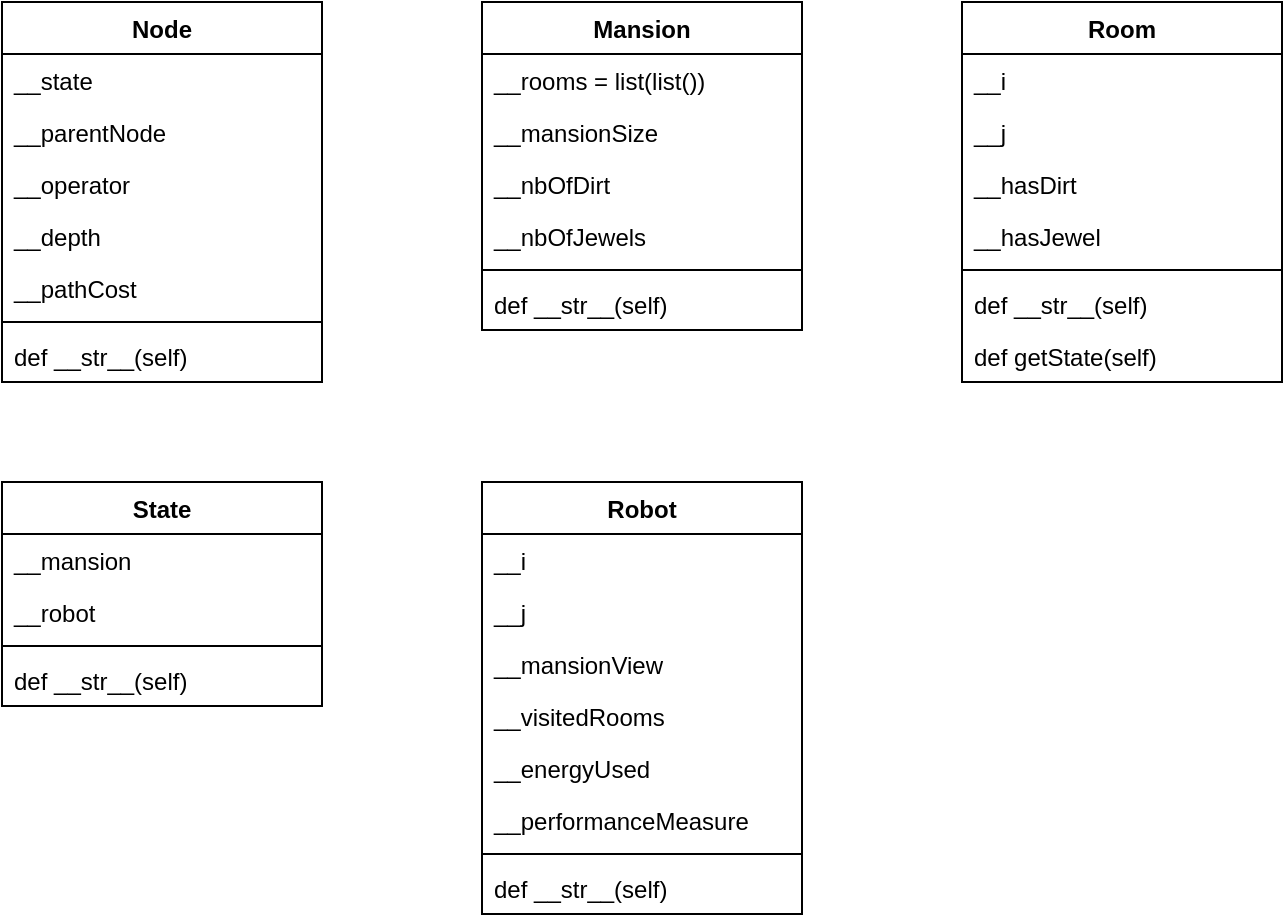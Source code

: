<mxfile version="15.3.2" type="device"><diagram id="XYvOVXPTnPYE6GKOh84l" name="Page-1"><mxGraphModel dx="832" dy="727" grid="1" gridSize="10" guides="1" tooltips="1" connect="1" arrows="1" fold="1" page="1" pageScale="1" pageWidth="827" pageHeight="1169" math="0" shadow="0"><root><mxCell id="0"/><mxCell id="1" parent="0"/><mxCell id="1OXDS-PdZIP2j54BKAGy-3" value="Node" style="swimlane;fontStyle=1;align=center;verticalAlign=top;childLayout=stackLayout;horizontal=1;startSize=26;horizontalStack=0;resizeParent=1;resizeParentMax=0;resizeLast=0;collapsible=1;marginBottom=0;" parent="1" vertex="1"><mxGeometry x="80" y="40" width="160" height="190" as="geometry"/></mxCell><mxCell id="1OXDS-PdZIP2j54BKAGy-4" value="__state" style="text;strokeColor=none;fillColor=none;align=left;verticalAlign=top;spacingLeft=4;spacingRight=4;overflow=hidden;rotatable=0;points=[[0,0.5],[1,0.5]];portConstraint=eastwest;" parent="1OXDS-PdZIP2j54BKAGy-3" vertex="1"><mxGeometry y="26" width="160" height="26" as="geometry"/></mxCell><mxCell id="1OXDS-PdZIP2j54BKAGy-7" value="__parentNode" style="text;strokeColor=none;fillColor=none;align=left;verticalAlign=top;spacingLeft=4;spacingRight=4;overflow=hidden;rotatable=0;points=[[0,0.5],[1,0.5]];portConstraint=eastwest;" parent="1OXDS-PdZIP2j54BKAGy-3" vertex="1"><mxGeometry y="52" width="160" height="26" as="geometry"/></mxCell><mxCell id="1OXDS-PdZIP2j54BKAGy-9" value="__operator" style="text;strokeColor=none;fillColor=none;align=left;verticalAlign=top;spacingLeft=4;spacingRight=4;overflow=hidden;rotatable=0;points=[[0,0.5],[1,0.5]];portConstraint=eastwest;" parent="1OXDS-PdZIP2j54BKAGy-3" vertex="1"><mxGeometry y="78" width="160" height="26" as="geometry"/></mxCell><mxCell id="1OXDS-PdZIP2j54BKAGy-10" value="__depth" style="text;strokeColor=none;fillColor=none;align=left;verticalAlign=top;spacingLeft=4;spacingRight=4;overflow=hidden;rotatable=0;points=[[0,0.5],[1,0.5]];portConstraint=eastwest;" parent="1OXDS-PdZIP2j54BKAGy-3" vertex="1"><mxGeometry y="104" width="160" height="26" as="geometry"/></mxCell><mxCell id="1OXDS-PdZIP2j54BKAGy-8" value="__pathCost" style="text;strokeColor=none;fillColor=none;align=left;verticalAlign=top;spacingLeft=4;spacingRight=4;overflow=hidden;rotatable=0;points=[[0,0.5],[1,0.5]];portConstraint=eastwest;" parent="1OXDS-PdZIP2j54BKAGy-3" vertex="1"><mxGeometry y="130" width="160" height="26" as="geometry"/></mxCell><mxCell id="1OXDS-PdZIP2j54BKAGy-5" value="" style="line;strokeWidth=1;fillColor=none;align=left;verticalAlign=middle;spacingTop=-1;spacingLeft=3;spacingRight=3;rotatable=0;labelPosition=right;points=[];portConstraint=eastwest;" parent="1OXDS-PdZIP2j54BKAGy-3" vertex="1"><mxGeometry y="156" width="160" height="8" as="geometry"/></mxCell><mxCell id="1OXDS-PdZIP2j54BKAGy-6" value="def __str__(self)" style="text;strokeColor=none;fillColor=none;align=left;verticalAlign=top;spacingLeft=4;spacingRight=4;overflow=hidden;rotatable=0;points=[[0,0.5],[1,0.5]];portConstraint=eastwest;" parent="1OXDS-PdZIP2j54BKAGy-3" vertex="1"><mxGeometry y="164" width="160" height="26" as="geometry"/></mxCell><mxCell id="1OXDS-PdZIP2j54BKAGy-11" value="Mansion" style="swimlane;fontStyle=1;align=center;verticalAlign=top;childLayout=stackLayout;horizontal=1;startSize=26;horizontalStack=0;resizeParent=1;resizeParentMax=0;resizeLast=0;collapsible=1;marginBottom=0;" parent="1" vertex="1"><mxGeometry x="320" y="40" width="160" height="164" as="geometry"/></mxCell><mxCell id="1OXDS-PdZIP2j54BKAGy-12" value="__rooms = list(list())" style="text;strokeColor=none;fillColor=none;align=left;verticalAlign=top;spacingLeft=4;spacingRight=4;overflow=hidden;rotatable=0;points=[[0,0.5],[1,0.5]];portConstraint=eastwest;" parent="1OXDS-PdZIP2j54BKAGy-11" vertex="1"><mxGeometry y="26" width="160" height="26" as="geometry"/></mxCell><mxCell id="5Lut85E2LJdeIjtryTc2-1" value="__mansionSize" style="text;strokeColor=none;fillColor=none;align=left;verticalAlign=top;spacingLeft=4;spacingRight=4;overflow=hidden;rotatable=0;points=[[0,0.5],[1,0.5]];portConstraint=eastwest;" vertex="1" parent="1OXDS-PdZIP2j54BKAGy-11"><mxGeometry y="52" width="160" height="26" as="geometry"/></mxCell><mxCell id="5Lut85E2LJdeIjtryTc2-2" value="__nbOfDirt" style="text;strokeColor=none;fillColor=none;align=left;verticalAlign=top;spacingLeft=4;spacingRight=4;overflow=hidden;rotatable=0;points=[[0,0.5],[1,0.5]];portConstraint=eastwest;" vertex="1" parent="1OXDS-PdZIP2j54BKAGy-11"><mxGeometry y="78" width="160" height="26" as="geometry"/></mxCell><mxCell id="1OXDS-PdZIP2j54BKAGy-13" value="__nbOfJewels" style="text;strokeColor=none;fillColor=none;align=left;verticalAlign=top;spacingLeft=4;spacingRight=4;overflow=hidden;rotatable=0;points=[[0,0.5],[1,0.5]];portConstraint=eastwest;" parent="1OXDS-PdZIP2j54BKAGy-11" vertex="1"><mxGeometry y="104" width="160" height="26" as="geometry"/></mxCell><mxCell id="1OXDS-PdZIP2j54BKAGy-17" value="" style="line;strokeWidth=1;fillColor=none;align=left;verticalAlign=middle;spacingTop=-1;spacingLeft=3;spacingRight=3;rotatable=0;labelPosition=right;points=[];portConstraint=eastwest;" parent="1OXDS-PdZIP2j54BKAGy-11" vertex="1"><mxGeometry y="130" width="160" height="8" as="geometry"/></mxCell><mxCell id="1OXDS-PdZIP2j54BKAGy-18" value="def __str__(self)" style="text;strokeColor=none;fillColor=none;align=left;verticalAlign=top;spacingLeft=4;spacingRight=4;overflow=hidden;rotatable=0;points=[[0,0.5],[1,0.5]];portConstraint=eastwest;" parent="1OXDS-PdZIP2j54BKAGy-11" vertex="1"><mxGeometry y="138" width="160" height="26" as="geometry"/></mxCell><mxCell id="1OXDS-PdZIP2j54BKAGy-19" value="Room" style="swimlane;fontStyle=1;align=center;verticalAlign=top;childLayout=stackLayout;horizontal=1;startSize=26;horizontalStack=0;resizeParent=1;resizeParentMax=0;resizeLast=0;collapsible=1;marginBottom=0;" parent="1" vertex="1"><mxGeometry x="560" y="40" width="160" height="190" as="geometry"/></mxCell><mxCell id="1OXDS-PdZIP2j54BKAGy-20" value="__i" style="text;strokeColor=none;fillColor=none;align=left;verticalAlign=top;spacingLeft=4;spacingRight=4;overflow=hidden;rotatable=0;points=[[0,0.5],[1,0.5]];portConstraint=eastwest;" parent="1OXDS-PdZIP2j54BKAGy-19" vertex="1"><mxGeometry y="26" width="160" height="26" as="geometry"/></mxCell><mxCell id="1OXDS-PdZIP2j54BKAGy-27" value="__j" style="text;strokeColor=none;fillColor=none;align=left;verticalAlign=top;spacingLeft=4;spacingRight=4;overflow=hidden;rotatable=0;points=[[0,0.5],[1,0.5]];portConstraint=eastwest;" parent="1OXDS-PdZIP2j54BKAGy-19" vertex="1"><mxGeometry y="52" width="160" height="26" as="geometry"/></mxCell><mxCell id="1OXDS-PdZIP2j54BKAGy-30" value="__hasDirt" style="text;strokeColor=none;fillColor=none;align=left;verticalAlign=top;spacingLeft=4;spacingRight=4;overflow=hidden;rotatable=0;points=[[0,0.5],[1,0.5]];portConstraint=eastwest;" parent="1OXDS-PdZIP2j54BKAGy-19" vertex="1"><mxGeometry y="78" width="160" height="26" as="geometry"/></mxCell><mxCell id="1OXDS-PdZIP2j54BKAGy-29" value="__hasJewel" style="text;strokeColor=none;fillColor=none;align=left;verticalAlign=top;spacingLeft=4;spacingRight=4;overflow=hidden;rotatable=0;points=[[0,0.5],[1,0.5]];portConstraint=eastwest;" parent="1OXDS-PdZIP2j54BKAGy-19" vertex="1"><mxGeometry y="104" width="160" height="26" as="geometry"/></mxCell><mxCell id="1OXDS-PdZIP2j54BKAGy-25" value="" style="line;strokeWidth=1;fillColor=none;align=left;verticalAlign=middle;spacingTop=-1;spacingLeft=3;spacingRight=3;rotatable=0;labelPosition=right;points=[];portConstraint=eastwest;" parent="1OXDS-PdZIP2j54BKAGy-19" vertex="1"><mxGeometry y="130" width="160" height="8" as="geometry"/></mxCell><mxCell id="1OXDS-PdZIP2j54BKAGy-26" value="def __str__(self)" style="text;strokeColor=none;fillColor=none;align=left;verticalAlign=top;spacingLeft=4;spacingRight=4;overflow=hidden;rotatable=0;points=[[0,0.5],[1,0.5]];portConstraint=eastwest;" parent="1OXDS-PdZIP2j54BKAGy-19" vertex="1"><mxGeometry y="138" width="160" height="26" as="geometry"/></mxCell><mxCell id="1OXDS-PdZIP2j54BKAGy-31" value="def getState(self)" style="text;strokeColor=none;fillColor=none;align=left;verticalAlign=top;spacingLeft=4;spacingRight=4;overflow=hidden;rotatable=0;points=[[0,0.5],[1,0.5]];portConstraint=eastwest;" parent="1OXDS-PdZIP2j54BKAGy-19" vertex="1"><mxGeometry y="164" width="160" height="26" as="geometry"/></mxCell><mxCell id="5Lut85E2LJdeIjtryTc2-3" value="Robot" style="swimlane;fontStyle=1;align=center;verticalAlign=top;childLayout=stackLayout;horizontal=1;startSize=26;horizontalStack=0;resizeParent=1;resizeParentMax=0;resizeLast=0;collapsible=1;marginBottom=0;" vertex="1" parent="1"><mxGeometry x="320" y="280" width="160" height="216" as="geometry"/></mxCell><mxCell id="5Lut85E2LJdeIjtryTc2-4" value="__i" style="text;strokeColor=none;fillColor=none;align=left;verticalAlign=top;spacingLeft=4;spacingRight=4;overflow=hidden;rotatable=0;points=[[0,0.5],[1,0.5]];portConstraint=eastwest;" vertex="1" parent="5Lut85E2LJdeIjtryTc2-3"><mxGeometry y="26" width="160" height="26" as="geometry"/></mxCell><mxCell id="5Lut85E2LJdeIjtryTc2-5" value="__j" style="text;strokeColor=none;fillColor=none;align=left;verticalAlign=top;spacingLeft=4;spacingRight=4;overflow=hidden;rotatable=0;points=[[0,0.5],[1,0.5]];portConstraint=eastwest;" vertex="1" parent="5Lut85E2LJdeIjtryTc2-3"><mxGeometry y="52" width="160" height="26" as="geometry"/></mxCell><mxCell id="5Lut85E2LJdeIjtryTc2-10" value="__mansionView" style="text;strokeColor=none;fillColor=none;align=left;verticalAlign=top;spacingLeft=4;spacingRight=4;overflow=hidden;rotatable=0;points=[[0,0.5],[1,0.5]];portConstraint=eastwest;" vertex="1" parent="5Lut85E2LJdeIjtryTc2-3"><mxGeometry y="78" width="160" height="26" as="geometry"/></mxCell><mxCell id="5Lut85E2LJdeIjtryTc2-11" value="__visitedRooms" style="text;strokeColor=none;fillColor=none;align=left;verticalAlign=top;spacingLeft=4;spacingRight=4;overflow=hidden;rotatable=0;points=[[0,0.5],[1,0.5]];portConstraint=eastwest;" vertex="1" parent="5Lut85E2LJdeIjtryTc2-3"><mxGeometry y="104" width="160" height="26" as="geometry"/></mxCell><mxCell id="5Lut85E2LJdeIjtryTc2-6" value="__energyUsed" style="text;strokeColor=none;fillColor=none;align=left;verticalAlign=top;spacingLeft=4;spacingRight=4;overflow=hidden;rotatable=0;points=[[0,0.5],[1,0.5]];portConstraint=eastwest;" vertex="1" parent="5Lut85E2LJdeIjtryTc2-3"><mxGeometry y="130" width="160" height="26" as="geometry"/></mxCell><mxCell id="5Lut85E2LJdeIjtryTc2-7" value="__performanceMeasure" style="text;strokeColor=none;fillColor=none;align=left;verticalAlign=top;spacingLeft=4;spacingRight=4;overflow=hidden;rotatable=0;points=[[0,0.5],[1,0.5]];portConstraint=eastwest;" vertex="1" parent="5Lut85E2LJdeIjtryTc2-3"><mxGeometry y="156" width="160" height="26" as="geometry"/></mxCell><mxCell id="5Lut85E2LJdeIjtryTc2-8" value="" style="line;strokeWidth=1;fillColor=none;align=left;verticalAlign=middle;spacingTop=-1;spacingLeft=3;spacingRight=3;rotatable=0;labelPosition=right;points=[];portConstraint=eastwest;" vertex="1" parent="5Lut85E2LJdeIjtryTc2-3"><mxGeometry y="182" width="160" height="8" as="geometry"/></mxCell><mxCell id="5Lut85E2LJdeIjtryTc2-9" value="def __str__(self)" style="text;strokeColor=none;fillColor=none;align=left;verticalAlign=top;spacingLeft=4;spacingRight=4;overflow=hidden;rotatable=0;points=[[0,0.5],[1,0.5]];portConstraint=eastwest;" vertex="1" parent="5Lut85E2LJdeIjtryTc2-3"><mxGeometry y="190" width="160" height="26" as="geometry"/></mxCell><mxCell id="5Lut85E2LJdeIjtryTc2-12" value="State" style="swimlane;fontStyle=1;align=center;verticalAlign=top;childLayout=stackLayout;horizontal=1;startSize=26;horizontalStack=0;resizeParent=1;resizeParentMax=0;resizeLast=0;collapsible=1;marginBottom=0;" vertex="1" parent="1"><mxGeometry x="80" y="280" width="160" height="112" as="geometry"/></mxCell><mxCell id="5Lut85E2LJdeIjtryTc2-13" value="__mansion" style="text;strokeColor=none;fillColor=none;align=left;verticalAlign=top;spacingLeft=4;spacingRight=4;overflow=hidden;rotatable=0;points=[[0,0.5],[1,0.5]];portConstraint=eastwest;" vertex="1" parent="5Lut85E2LJdeIjtryTc2-12"><mxGeometry y="26" width="160" height="26" as="geometry"/></mxCell><mxCell id="5Lut85E2LJdeIjtryTc2-14" value="__robot" style="text;strokeColor=none;fillColor=none;align=left;verticalAlign=top;spacingLeft=4;spacingRight=4;overflow=hidden;rotatable=0;points=[[0,0.5],[1,0.5]];portConstraint=eastwest;" vertex="1" parent="5Lut85E2LJdeIjtryTc2-12"><mxGeometry y="52" width="160" height="26" as="geometry"/></mxCell><mxCell id="5Lut85E2LJdeIjtryTc2-19" value="" style="line;strokeWidth=1;fillColor=none;align=left;verticalAlign=middle;spacingTop=-1;spacingLeft=3;spacingRight=3;rotatable=0;labelPosition=right;points=[];portConstraint=eastwest;" vertex="1" parent="5Lut85E2LJdeIjtryTc2-12"><mxGeometry y="78" width="160" height="8" as="geometry"/></mxCell><mxCell id="5Lut85E2LJdeIjtryTc2-20" value="def __str__(self)" style="text;strokeColor=none;fillColor=none;align=left;verticalAlign=top;spacingLeft=4;spacingRight=4;overflow=hidden;rotatable=0;points=[[0,0.5],[1,0.5]];portConstraint=eastwest;" vertex="1" parent="5Lut85E2LJdeIjtryTc2-12"><mxGeometry y="86" width="160" height="26" as="geometry"/></mxCell></root></mxGraphModel></diagram></mxfile>